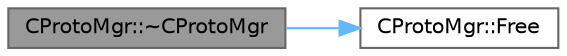 digraph "CProtoMgr::~CProtoMgr"
{
 // LATEX_PDF_SIZE
  bgcolor="transparent";
  edge [fontname=Helvetica,fontsize=10,labelfontname=Helvetica,labelfontsize=10];
  node [fontname=Helvetica,fontsize=10,shape=box,height=0.2,width=0.4];
  rankdir="LR";
  Node1 [id="Node000001",label="CProtoMgr::~CProtoMgr",height=0.2,width=0.4,color="gray40", fillcolor="grey60", style="filled", fontcolor="black",tooltip=" "];
  Node1 -> Node2 [id="edge1_Node000001_Node000002",color="steelblue1",style="solid",tooltip=" "];
  Node2 [id="Node000002",label="CProtoMgr::Free",height=0.2,width=0.4,color="grey40", fillcolor="white", style="filled",URL="$class_c_proto_mgr.html#a80b63eeca24c714e0b2dc9d1bfa63dcc",tooltip=" "];
}
